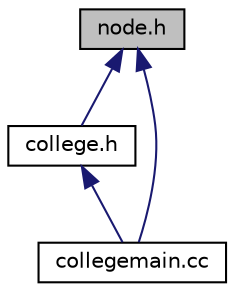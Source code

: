 digraph "node.h"
{
  edge [fontname="Helvetica",fontsize="10",labelfontname="Helvetica",labelfontsize="10"];
  node [fontname="Helvetica",fontsize="10",shape=record];
  Node1 [label="node.h",height=0.2,width=0.4,color="black", fillcolor="grey75", style="filled", fontcolor="black"];
  Node1 -> Node2 [dir="back",color="midnightblue",fontsize="10",style="solid",fontname="Helvetica"];
  Node2 [label="college.h",height=0.2,width=0.4,color="black", fillcolor="white", style="filled",URL="$college_8h.html"];
  Node2 -> Node3 [dir="back",color="midnightblue",fontsize="10",style="solid",fontname="Helvetica"];
  Node3 [label="collegemain.cc",height=0.2,width=0.4,color="black", fillcolor="white", style="filled",URL="$collegemain_8cc.html",tooltip="This implements the college, course, and node classes, and puts them into an interactable menu via a ..."];
  Node1 -> Node3 [dir="back",color="midnightblue",fontsize="10",style="solid",fontname="Helvetica"];
}
